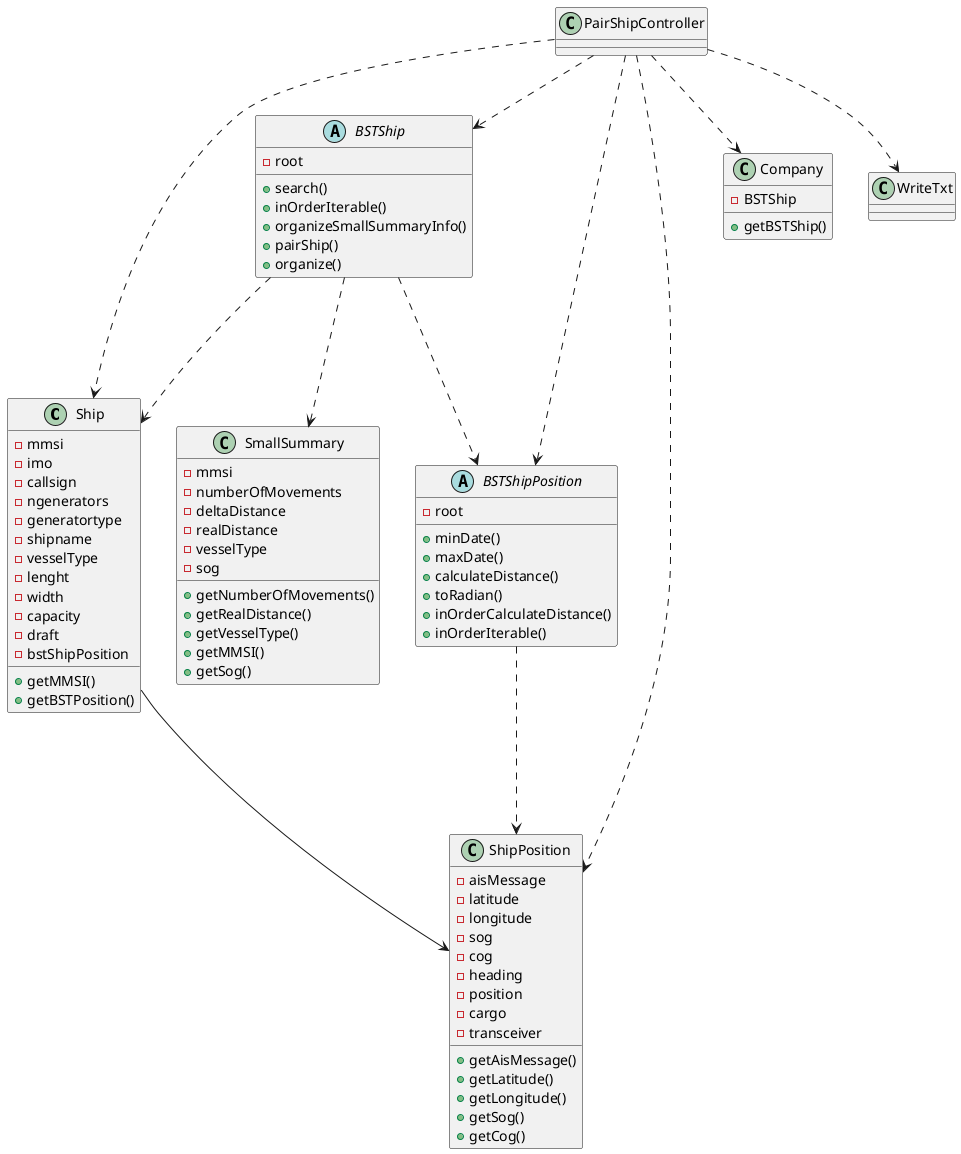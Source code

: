 @startuml
'https://plantuml.com/class-diagram




class Ship{
-mmsi
-imo
-callsign
-ngenerators
-generatortype
-shipname
-vesselType
-lenght
-width
-capacity
-draft
-bstShipPosition
+getMMSI()
+getBSTPosition()



}

class Company{
-BSTShip
+getBSTShip()
}

class ShipPosition{
-aisMessage
-latitude
-longitude
-sog
-cog
-heading
-position
-cargo
-transceiver
+getAisMessage()
+getLatitude()
+getLongitude()
+getSog()
+getCog()
}
abstract BSTShip{
-root
+search()
+inOrderIterable()
+organizeSmallSummaryInfo()
+pairShip()
+organize()
}

abstract BSTShipPosition {
-root
+minDate()
+maxDate()
+calculateDistance()
+toRadian()
+inOrderCalculateDistance()
+inOrderIterable()
}

class SmallSummary{
-mmsi
-numberOfMovements
-deltaDistance
-realDistance
-vesselType
-sog
+getNumberOfMovements()
+getRealDistance()
+getVesselType()
+getMMSI()
+getSog()
}


PairShipController ..>Company
PairShipController ..>BSTShip
PairShipController ..>BSTShipPosition
PairShipController ..>ShipPosition
PairShipController ..>Ship

PairShipController..>WriteTxt



BSTShip ...>BSTShipPosition
BSTShip ...>Ship
BSTShip ...>SmallSummary


BSTShipPosition ...>ShipPosition

Ship --> ShipPosition
@enduml